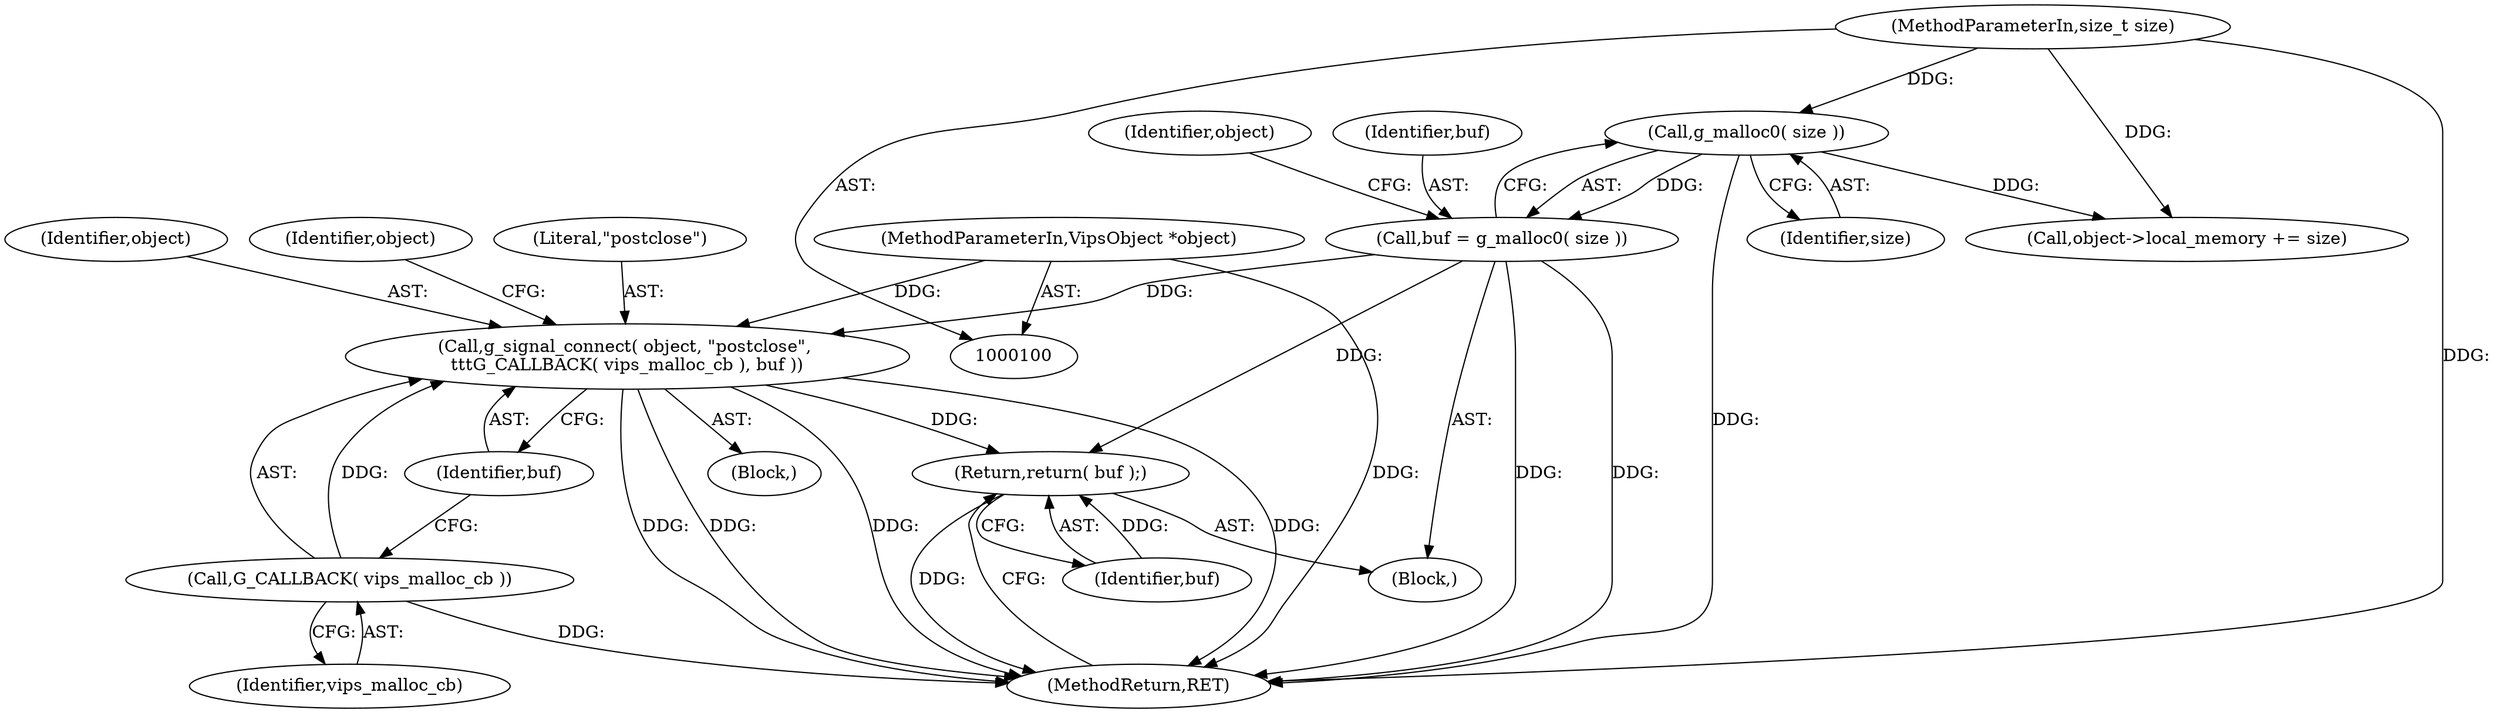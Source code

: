 digraph "0_libvips_00622428bda8d7521db8d74260b519fa41d69d0a@API" {
"1000112" [label="(Call,g_signal_connect( object, \"postclose\", \n\t\t\tG_CALLBACK( vips_malloc_cb ), buf ))"];
"1000101" [label="(MethodParameterIn,VipsObject *object)"];
"1000115" [label="(Call,G_CALLBACK( vips_malloc_cb ))"];
"1000105" [label="(Call,buf = g_malloc0( size ))"];
"1000107" [label="(Call,g_malloc0( size ))"];
"1000102" [label="(MethodParameterIn,size_t size)"];
"1000123" [label="(Return,return( buf );)"];
"1000101" [label="(MethodParameterIn,VipsObject *object)"];
"1000112" [label="(Call,g_signal_connect( object, \"postclose\", \n\t\t\tG_CALLBACK( vips_malloc_cb ), buf ))"];
"1000110" [label="(Identifier,object)"];
"1000117" [label="(Identifier,buf)"];
"1000113" [label="(Identifier,object)"];
"1000120" [label="(Identifier,object)"];
"1000108" [label="(Identifier,size)"];
"1000125" [label="(MethodReturn,RET)"];
"1000107" [label="(Call,g_malloc0( size ))"];
"1000116" [label="(Identifier,vips_malloc_cb)"];
"1000118" [label="(Call,object->local_memory += size)"];
"1000115" [label="(Call,G_CALLBACK( vips_malloc_cb ))"];
"1000114" [label="(Literal,\"postclose\")"];
"1000106" [label="(Identifier,buf)"];
"1000105" [label="(Call,buf = g_malloc0( size ))"];
"1000123" [label="(Return,return( buf );)"];
"1000103" [label="(Block,)"];
"1000124" [label="(Identifier,buf)"];
"1000102" [label="(MethodParameterIn,size_t size)"];
"1000111" [label="(Block,)"];
"1000112" -> "1000111"  [label="AST: "];
"1000112" -> "1000117"  [label="CFG: "];
"1000113" -> "1000112"  [label="AST: "];
"1000114" -> "1000112"  [label="AST: "];
"1000115" -> "1000112"  [label="AST: "];
"1000117" -> "1000112"  [label="AST: "];
"1000120" -> "1000112"  [label="CFG: "];
"1000112" -> "1000125"  [label="DDG: "];
"1000112" -> "1000125"  [label="DDG: "];
"1000112" -> "1000125"  [label="DDG: "];
"1000112" -> "1000125"  [label="DDG: "];
"1000101" -> "1000112"  [label="DDG: "];
"1000115" -> "1000112"  [label="DDG: "];
"1000105" -> "1000112"  [label="DDG: "];
"1000112" -> "1000123"  [label="DDG: "];
"1000101" -> "1000100"  [label="AST: "];
"1000101" -> "1000125"  [label="DDG: "];
"1000115" -> "1000116"  [label="CFG: "];
"1000116" -> "1000115"  [label="AST: "];
"1000117" -> "1000115"  [label="CFG: "];
"1000115" -> "1000125"  [label="DDG: "];
"1000105" -> "1000103"  [label="AST: "];
"1000105" -> "1000107"  [label="CFG: "];
"1000106" -> "1000105"  [label="AST: "];
"1000107" -> "1000105"  [label="AST: "];
"1000110" -> "1000105"  [label="CFG: "];
"1000105" -> "1000125"  [label="DDG: "];
"1000105" -> "1000125"  [label="DDG: "];
"1000107" -> "1000105"  [label="DDG: "];
"1000105" -> "1000123"  [label="DDG: "];
"1000107" -> "1000108"  [label="CFG: "];
"1000108" -> "1000107"  [label="AST: "];
"1000107" -> "1000125"  [label="DDG: "];
"1000102" -> "1000107"  [label="DDG: "];
"1000107" -> "1000118"  [label="DDG: "];
"1000102" -> "1000100"  [label="AST: "];
"1000102" -> "1000125"  [label="DDG: "];
"1000102" -> "1000118"  [label="DDG: "];
"1000123" -> "1000103"  [label="AST: "];
"1000123" -> "1000124"  [label="CFG: "];
"1000124" -> "1000123"  [label="AST: "];
"1000125" -> "1000123"  [label="CFG: "];
"1000123" -> "1000125"  [label="DDG: "];
"1000124" -> "1000123"  [label="DDG: "];
}
